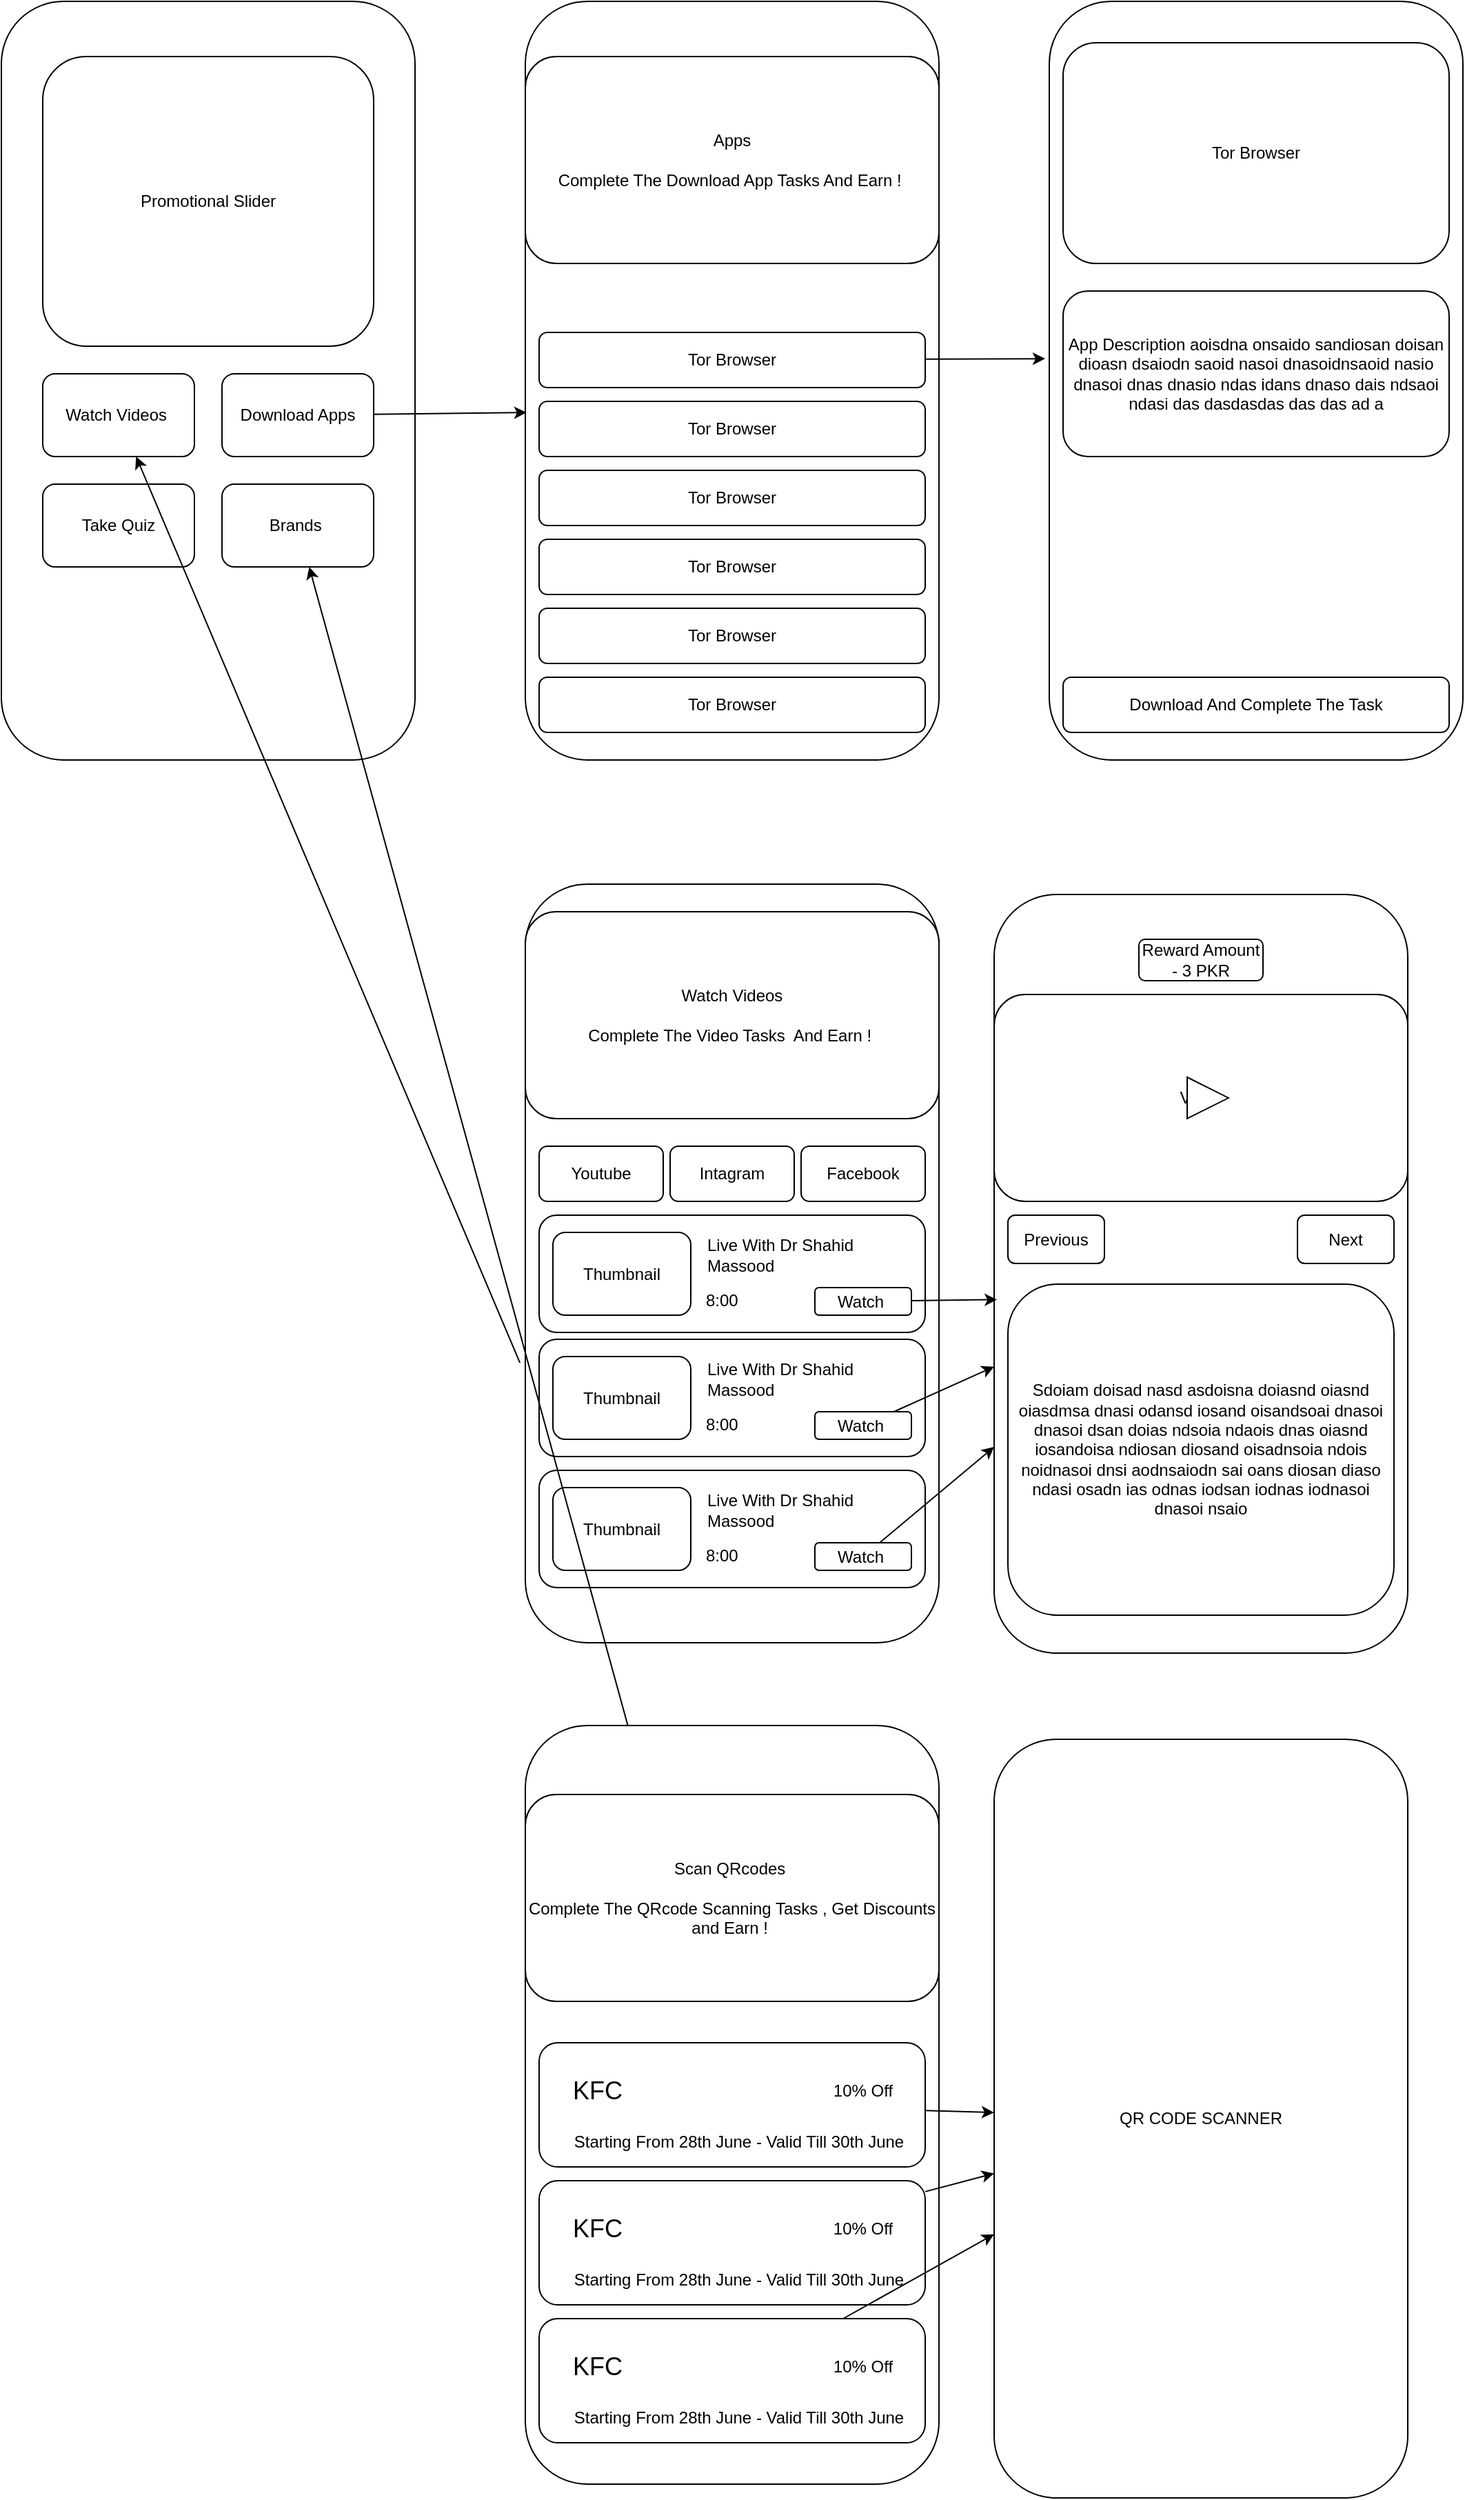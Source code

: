 <mxfile>
    <diagram id="IWpn5vYwV7r9UIgVd9C3" name="Page-1">
        <mxGraphModel dx="868" dy="698" grid="1" gridSize="10" guides="1" tooltips="1" connect="1" arrows="1" fold="1" page="1" pageScale="1" pageWidth="3300" pageHeight="2339" math="0" shadow="0">
            <root>
                <mxCell id="0"/>
                <mxCell id="1" parent="0"/>
                <mxCell id="9" value="" style="rounded=1;whiteSpace=wrap;html=1;" vertex="1" parent="1">
                    <mxGeometry x="410" y="20" width="300" height="550" as="geometry"/>
                </mxCell>
                <mxCell id="3" value="" style="rounded=1;whiteSpace=wrap;html=1;" vertex="1" parent="1">
                    <mxGeometry x="30" y="20" width="300" height="550" as="geometry"/>
                </mxCell>
                <mxCell id="4" value="Promotional Slider" style="rounded=1;whiteSpace=wrap;html=1;" vertex="1" parent="1">
                    <mxGeometry x="60" y="60" width="240" height="210" as="geometry"/>
                </mxCell>
                <mxCell id="5" value="Watch Videos&amp;nbsp;" style="rounded=1;whiteSpace=wrap;html=1;" vertex="1" parent="1">
                    <mxGeometry x="60" y="290" width="110" height="60" as="geometry"/>
                </mxCell>
                <mxCell id="10" style="edgeStyle=none;html=1;entryX=0.003;entryY=0.542;entryDx=0;entryDy=0;entryPerimeter=0;" edge="1" parent="1" source="6" target="9">
                    <mxGeometry relative="1" as="geometry"/>
                </mxCell>
                <mxCell id="6" value="Download Apps" style="rounded=1;whiteSpace=wrap;html=1;" vertex="1" parent="1">
                    <mxGeometry x="190" y="290" width="110" height="60" as="geometry"/>
                </mxCell>
                <mxCell id="7" value="Take Quiz" style="rounded=1;whiteSpace=wrap;html=1;" vertex="1" parent="1">
                    <mxGeometry x="60" y="370" width="110" height="60" as="geometry"/>
                </mxCell>
                <mxCell id="8" value="Brands&amp;nbsp;" style="rounded=1;whiteSpace=wrap;html=1;" vertex="1" parent="1">
                    <mxGeometry x="190" y="370" width="110" height="60" as="geometry"/>
                </mxCell>
                <mxCell id="11" value="Apps&lt;br&gt;&lt;br&gt;Complete The Download App Tasks And Earn !&amp;nbsp;" style="rounded=1;whiteSpace=wrap;html=1;" vertex="1" parent="1">
                    <mxGeometry x="410" y="60" width="300" height="150" as="geometry"/>
                </mxCell>
                <mxCell id="16" value="Tor Browser&lt;br&gt;" style="rounded=1;whiteSpace=wrap;html=1;" vertex="1" parent="1">
                    <mxGeometry x="420" y="510" width="280" height="40" as="geometry"/>
                </mxCell>
                <mxCell id="17" value="Tor Browser&lt;br&gt;" style="rounded=1;whiteSpace=wrap;html=1;" vertex="1" parent="1">
                    <mxGeometry x="420" y="310" width="280" height="40" as="geometry"/>
                </mxCell>
                <mxCell id="18" value="Tor Browser&lt;br&gt;" style="rounded=1;whiteSpace=wrap;html=1;" vertex="1" parent="1">
                    <mxGeometry x="420" y="410" width="280" height="40" as="geometry"/>
                </mxCell>
                <mxCell id="19" value="Tor Browser&lt;br&gt;" style="rounded=1;whiteSpace=wrap;html=1;" vertex="1" parent="1">
                    <mxGeometry x="420" y="360" width="280" height="40" as="geometry"/>
                </mxCell>
                <mxCell id="20" value="Tor Browser&lt;br&gt;" style="rounded=1;whiteSpace=wrap;html=1;" vertex="1" parent="1">
                    <mxGeometry x="420" y="460" width="280" height="40" as="geometry"/>
                </mxCell>
                <mxCell id="24" style="edgeStyle=none;html=1;entryX=-0.01;entryY=0.471;entryDx=0;entryDy=0;entryPerimeter=0;" edge="1" parent="1" source="21" target="23">
                    <mxGeometry relative="1" as="geometry"/>
                </mxCell>
                <mxCell id="21" value="Tor Browser&lt;br&gt;" style="rounded=1;whiteSpace=wrap;html=1;" vertex="1" parent="1">
                    <mxGeometry x="420" y="260" width="280" height="40" as="geometry"/>
                </mxCell>
                <mxCell id="23" value="" style="rounded=1;whiteSpace=wrap;html=1;" vertex="1" parent="1">
                    <mxGeometry x="790" y="20" width="300" height="550" as="geometry"/>
                </mxCell>
                <mxCell id="25" value="Tor Browser&lt;br&gt;" style="rounded=1;whiteSpace=wrap;html=1;" vertex="1" parent="1">
                    <mxGeometry x="800" y="50" width="280" height="160" as="geometry"/>
                </mxCell>
                <mxCell id="27" style="edgeStyle=none;html=1;exitX=0.593;exitY=0.017;exitDx=0;exitDy=0;exitPerimeter=0;" edge="1" parent="1" source="26">
                    <mxGeometry relative="1" as="geometry">
                        <mxPoint x="966" y="232" as="targetPoint"/>
                    </mxGeometry>
                </mxCell>
                <mxCell id="26" value="App Description aoisdna onsaido sandiosan doisan dioasn dsaiodn saoid nasoi dnasoidnsaoid nasio dnasoi dnas dnasio ndas idans dnaso dais ndsaoi ndasi das dasdasdas das das ad a" style="rounded=1;whiteSpace=wrap;html=1;" vertex="1" parent="1">
                    <mxGeometry x="800" y="230" width="280" height="120" as="geometry"/>
                </mxCell>
                <mxCell id="28" value="Download And Complete The Task" style="rounded=1;whiteSpace=wrap;html=1;" vertex="1" parent="1">
                    <mxGeometry x="800" y="510" width="280" height="40" as="geometry"/>
                </mxCell>
                <mxCell id="38" style="edgeStyle=none;html=1;curved=1;exitX=-0.013;exitY=0.631;exitDx=0;exitDy=0;exitPerimeter=0;" edge="1" parent="1" source="37" target="5">
                    <mxGeometry relative="1" as="geometry"/>
                </mxCell>
                <mxCell id="37" value="" style="rounded=1;whiteSpace=wrap;html=1;" vertex="1" parent="1">
                    <mxGeometry x="410" y="660" width="300" height="550" as="geometry"/>
                </mxCell>
                <mxCell id="39" value="Watch Videos&lt;br&gt;&lt;br&gt;Complete The Video Tasks&amp;nbsp; And Earn !&amp;nbsp;" style="rounded=1;whiteSpace=wrap;html=1;" vertex="1" parent="1">
                    <mxGeometry x="410" y="680" width="300" height="150" as="geometry"/>
                </mxCell>
                <mxCell id="40" value="Youtube" style="rounded=1;whiteSpace=wrap;html=1;" vertex="1" parent="1">
                    <mxGeometry x="420" y="850" width="90" height="40" as="geometry"/>
                </mxCell>
                <mxCell id="41" value="Intagram" style="rounded=1;whiteSpace=wrap;html=1;" vertex="1" parent="1">
                    <mxGeometry x="515" y="850" width="90" height="40" as="geometry"/>
                </mxCell>
                <mxCell id="42" value="Facebook" style="rounded=1;whiteSpace=wrap;html=1;" vertex="1" parent="1">
                    <mxGeometry x="610" y="850" width="90" height="40" as="geometry"/>
                </mxCell>
                <mxCell id="48" value="" style="group" vertex="1" connectable="0" parent="1">
                    <mxGeometry x="420" y="900" width="280" height="85" as="geometry"/>
                </mxCell>
                <mxCell id="43" value="" style="rounded=1;whiteSpace=wrap;html=1;" vertex="1" parent="48">
                    <mxGeometry width="280" height="85" as="geometry"/>
                </mxCell>
                <mxCell id="44" value="Thumbnail" style="rounded=1;whiteSpace=wrap;html=1;" vertex="1" parent="48">
                    <mxGeometry x="10" y="12.5" width="100" height="60" as="geometry"/>
                </mxCell>
                <mxCell id="45" value="Live With Dr Shahid Massood" style="text;html=1;strokeColor=none;fillColor=none;align=left;verticalAlign=middle;whiteSpace=wrap;rounded=0;" vertex="1" parent="48">
                    <mxGeometry x="120" y="13.5" width="130" height="30" as="geometry"/>
                </mxCell>
                <mxCell id="46" value="8:00" style="text;html=1;strokeColor=none;fillColor=none;align=left;verticalAlign=middle;whiteSpace=wrap;rounded=0;" vertex="1" parent="48">
                    <mxGeometry x="119" y="46.5" width="130" height="30" as="geometry"/>
                </mxCell>
                <mxCell id="47" value="Watch&amp;nbsp;" style="rounded=1;whiteSpace=wrap;html=1;" vertex="1" parent="48">
                    <mxGeometry x="200" y="52.5" width="70" height="20" as="geometry"/>
                </mxCell>
                <mxCell id="49" value="" style="group" vertex="1" connectable="0" parent="1">
                    <mxGeometry x="420" y="990" width="280" height="85" as="geometry"/>
                </mxCell>
                <mxCell id="50" value="" style="rounded=1;whiteSpace=wrap;html=1;" vertex="1" parent="49">
                    <mxGeometry width="280" height="85" as="geometry"/>
                </mxCell>
                <mxCell id="51" value="Thumbnail" style="rounded=1;whiteSpace=wrap;html=1;" vertex="1" parent="49">
                    <mxGeometry x="10" y="12.5" width="100" height="60" as="geometry"/>
                </mxCell>
                <mxCell id="52" value="Live With Dr Shahid Massood" style="text;html=1;strokeColor=none;fillColor=none;align=left;verticalAlign=middle;whiteSpace=wrap;rounded=0;" vertex="1" parent="49">
                    <mxGeometry x="120" y="13.5" width="130" height="30" as="geometry"/>
                </mxCell>
                <mxCell id="53" value="8:00" style="text;html=1;strokeColor=none;fillColor=none;align=left;verticalAlign=middle;whiteSpace=wrap;rounded=0;" vertex="1" parent="49">
                    <mxGeometry x="119" y="46.5" width="130" height="30" as="geometry"/>
                </mxCell>
                <mxCell id="54" value="Watch&amp;nbsp;" style="rounded=1;whiteSpace=wrap;html=1;" vertex="1" parent="49">
                    <mxGeometry x="200" y="52.5" width="70" height="20" as="geometry"/>
                </mxCell>
                <mxCell id="55" value="" style="group" vertex="1" connectable="0" parent="1">
                    <mxGeometry x="420" y="1085" width="280" height="85" as="geometry"/>
                </mxCell>
                <mxCell id="56" value="" style="rounded=1;whiteSpace=wrap;html=1;" vertex="1" parent="55">
                    <mxGeometry width="280" height="85" as="geometry"/>
                </mxCell>
                <mxCell id="57" value="Thumbnail" style="rounded=1;whiteSpace=wrap;html=1;" vertex="1" parent="55">
                    <mxGeometry x="10" y="12.5" width="100" height="60" as="geometry"/>
                </mxCell>
                <mxCell id="58" value="Live With Dr Shahid Massood" style="text;html=1;strokeColor=none;fillColor=none;align=left;verticalAlign=middle;whiteSpace=wrap;rounded=0;" vertex="1" parent="55">
                    <mxGeometry x="120" y="13.5" width="130" height="30" as="geometry"/>
                </mxCell>
                <mxCell id="59" value="8:00" style="text;html=1;strokeColor=none;fillColor=none;align=left;verticalAlign=middle;whiteSpace=wrap;rounded=0;" vertex="1" parent="55">
                    <mxGeometry x="119" y="46.5" width="130" height="30" as="geometry"/>
                </mxCell>
                <mxCell id="60" value="Watch&amp;nbsp;" style="rounded=1;whiteSpace=wrap;html=1;" vertex="1" parent="55">
                    <mxGeometry x="200" y="52.5" width="70" height="20" as="geometry"/>
                </mxCell>
                <mxCell id="63" value="" style="rounded=1;whiteSpace=wrap;html=1;" vertex="1" parent="1">
                    <mxGeometry x="750" y="667.5" width="300" height="550" as="geometry"/>
                </mxCell>
                <mxCell id="64" style="edgeStyle=none;curved=1;html=1;entryX=0.007;entryY=0.534;entryDx=0;entryDy=0;entryPerimeter=0;" edge="1" parent="1" source="47" target="63">
                    <mxGeometry relative="1" as="geometry"/>
                </mxCell>
                <mxCell id="65" style="edgeStyle=none;curved=1;html=1;" edge="1" parent="1" source="54" target="63">
                    <mxGeometry relative="1" as="geometry"/>
                </mxCell>
                <mxCell id="66" value="" style="edgeStyle=none;curved=1;html=1;" edge="1" parent="1" source="60" target="63">
                    <mxGeometry relative="1" as="geometry"/>
                </mxCell>
                <mxCell id="67" value="Video" style="rounded=1;whiteSpace=wrap;html=1;" vertex="1" parent="1">
                    <mxGeometry x="750" y="740" width="300" height="150" as="geometry"/>
                </mxCell>
                <mxCell id="68" value="" style="triangle;whiteSpace=wrap;html=1;" vertex="1" parent="1">
                    <mxGeometry x="890" y="800" width="30" height="30" as="geometry"/>
                </mxCell>
                <mxCell id="71" value="Next" style="rounded=1;whiteSpace=wrap;html=1;" vertex="1" parent="1">
                    <mxGeometry x="970" y="900" width="70" height="35" as="geometry"/>
                </mxCell>
                <mxCell id="72" value="Previous" style="rounded=1;whiteSpace=wrap;html=1;" vertex="1" parent="1">
                    <mxGeometry x="760" y="900" width="70" height="35" as="geometry"/>
                </mxCell>
                <mxCell id="73" value="Sdoiam doisad nasd asdoisna doiasnd oiasnd oiasdmsa dnasi odansd iosand oisandsoai dnasoi dnasoi dsan doias ndsoia ndaois dnas oiasnd iosandoisa ndiosan diosand oisadnsoia ndois noidnasoi dnsi aodnsaiodn sai oans diosan diaso ndasi osadn ias odnas iodsan iodnas iodnasoi dnasoi nsaio" style="rounded=1;whiteSpace=wrap;html=1;" vertex="1" parent="1">
                    <mxGeometry x="760" y="950" width="280" height="240" as="geometry"/>
                </mxCell>
                <mxCell id="74" value="Reward Amount - 3 PKR" style="rounded=1;whiteSpace=wrap;html=1;" vertex="1" parent="1">
                    <mxGeometry x="855" y="700" width="90" height="30" as="geometry"/>
                </mxCell>
                <mxCell id="76" style="edgeStyle=none;curved=1;html=1;" edge="1" parent="1" source="75" target="8">
                    <mxGeometry relative="1" as="geometry"/>
                </mxCell>
                <mxCell id="75" value="" style="rounded=1;whiteSpace=wrap;html=1;" vertex="1" parent="1">
                    <mxGeometry x="410" y="1270" width="300" height="550" as="geometry"/>
                </mxCell>
                <mxCell id="77" value="Scan QRcodes&amp;nbsp;&lt;br&gt;&lt;br&gt;Complete The QRcode Scanning Tasks , Get Discounts and Earn !&amp;nbsp;" style="rounded=1;whiteSpace=wrap;html=1;" vertex="1" parent="1">
                    <mxGeometry x="410" y="1320" width="300" height="150" as="geometry"/>
                </mxCell>
                <mxCell id="82" value="" style="group" vertex="1" connectable="0" parent="1">
                    <mxGeometry x="420" y="1500" width="280" height="90" as="geometry"/>
                </mxCell>
                <mxCell id="78" value="" style="rounded=1;whiteSpace=wrap;html=1;" vertex="1" parent="82">
                    <mxGeometry width="280" height="90" as="geometry"/>
                </mxCell>
                <mxCell id="79" value="KFC&amp;nbsp;" style="text;html=1;strokeColor=none;fillColor=none;align=center;verticalAlign=middle;whiteSpace=wrap;rounded=0;fontSize=18;" vertex="1" parent="82">
                    <mxGeometry x="15" y="20" width="60" height="30" as="geometry"/>
                </mxCell>
                <mxCell id="80" value="10% Off" style="text;html=1;strokeColor=none;fillColor=none;align=center;verticalAlign=middle;whiteSpace=wrap;rounded=0;" vertex="1" parent="82">
                    <mxGeometry x="205" y="20" width="60" height="30" as="geometry"/>
                </mxCell>
                <mxCell id="81" value="&lt;font face=&quot;helvetica&quot;&gt;&lt;span style=&quot;font-size: 12px&quot;&gt;Starting From 28th June - Valid Till 30th June&lt;/span&gt;&lt;/font&gt;" style="text;whiteSpace=wrap;html=1;fontSize=18;align=center;verticalAlign=middle;" vertex="1" parent="82">
                    <mxGeometry x="20" y="60" width="250" height="20" as="geometry"/>
                </mxCell>
                <mxCell id="83" value="" style="group" vertex="1" connectable="0" parent="1">
                    <mxGeometry x="420" y="1600" width="280" height="90" as="geometry"/>
                </mxCell>
                <mxCell id="84" value="" style="rounded=1;whiteSpace=wrap;html=1;" vertex="1" parent="83">
                    <mxGeometry width="280" height="90" as="geometry"/>
                </mxCell>
                <mxCell id="85" value="KFC&amp;nbsp;" style="text;html=1;strokeColor=none;fillColor=none;align=center;verticalAlign=middle;whiteSpace=wrap;rounded=0;fontSize=18;" vertex="1" parent="83">
                    <mxGeometry x="15" y="20" width="60" height="30" as="geometry"/>
                </mxCell>
                <mxCell id="86" value="10% Off" style="text;html=1;strokeColor=none;fillColor=none;align=center;verticalAlign=middle;whiteSpace=wrap;rounded=0;" vertex="1" parent="83">
                    <mxGeometry x="205" y="20" width="60" height="30" as="geometry"/>
                </mxCell>
                <mxCell id="87" value="&lt;font face=&quot;helvetica&quot;&gt;&lt;span style=&quot;font-size: 12px&quot;&gt;Starting From 28th June - Valid Till 30th June&lt;/span&gt;&lt;/font&gt;" style="text;whiteSpace=wrap;html=1;fontSize=18;align=center;verticalAlign=middle;" vertex="1" parent="83">
                    <mxGeometry x="20" y="60" width="250" height="20" as="geometry"/>
                </mxCell>
                <mxCell id="88" value="" style="group" vertex="1" connectable="0" parent="1">
                    <mxGeometry x="420" y="1700" width="280" height="90" as="geometry"/>
                </mxCell>
                <mxCell id="89" value="" style="rounded=1;whiteSpace=wrap;html=1;" vertex="1" parent="88">
                    <mxGeometry width="280" height="90" as="geometry"/>
                </mxCell>
                <mxCell id="90" value="KFC&amp;nbsp;" style="text;html=1;strokeColor=none;fillColor=none;align=center;verticalAlign=middle;whiteSpace=wrap;rounded=0;fontSize=18;" vertex="1" parent="88">
                    <mxGeometry x="15" y="20" width="60" height="30" as="geometry"/>
                </mxCell>
                <mxCell id="91" value="10% Off" style="text;html=1;strokeColor=none;fillColor=none;align=center;verticalAlign=middle;whiteSpace=wrap;rounded=0;" vertex="1" parent="88">
                    <mxGeometry x="205" y="20" width="60" height="30" as="geometry"/>
                </mxCell>
                <mxCell id="92" value="&lt;font face=&quot;helvetica&quot;&gt;&lt;span style=&quot;font-size: 12px&quot;&gt;Starting From 28th June - Valid Till 30th June&lt;/span&gt;&lt;/font&gt;" style="text;whiteSpace=wrap;html=1;fontSize=18;align=center;verticalAlign=middle;" vertex="1" parent="88">
                    <mxGeometry x="20" y="60" width="250" height="20" as="geometry"/>
                </mxCell>
                <mxCell id="93" value="QR CODE SCANNER" style="rounded=1;whiteSpace=wrap;html=1;" vertex="1" parent="1">
                    <mxGeometry x="750" y="1280" width="300" height="550" as="geometry"/>
                </mxCell>
                <mxCell id="94" style="edgeStyle=none;curved=1;html=1;fontSize=18;" edge="1" parent="1" source="78" target="93">
                    <mxGeometry relative="1" as="geometry"/>
                </mxCell>
                <mxCell id="95" style="edgeStyle=none;curved=1;html=1;fontSize=18;" edge="1" parent="1" source="84" target="93">
                    <mxGeometry relative="1" as="geometry"/>
                </mxCell>
                <mxCell id="96" style="edgeStyle=none;curved=1;html=1;fontSize=18;" edge="1" parent="1" source="89" target="93">
                    <mxGeometry relative="1" as="geometry"/>
                </mxCell>
            </root>
        </mxGraphModel>
    </diagram>
</mxfile>